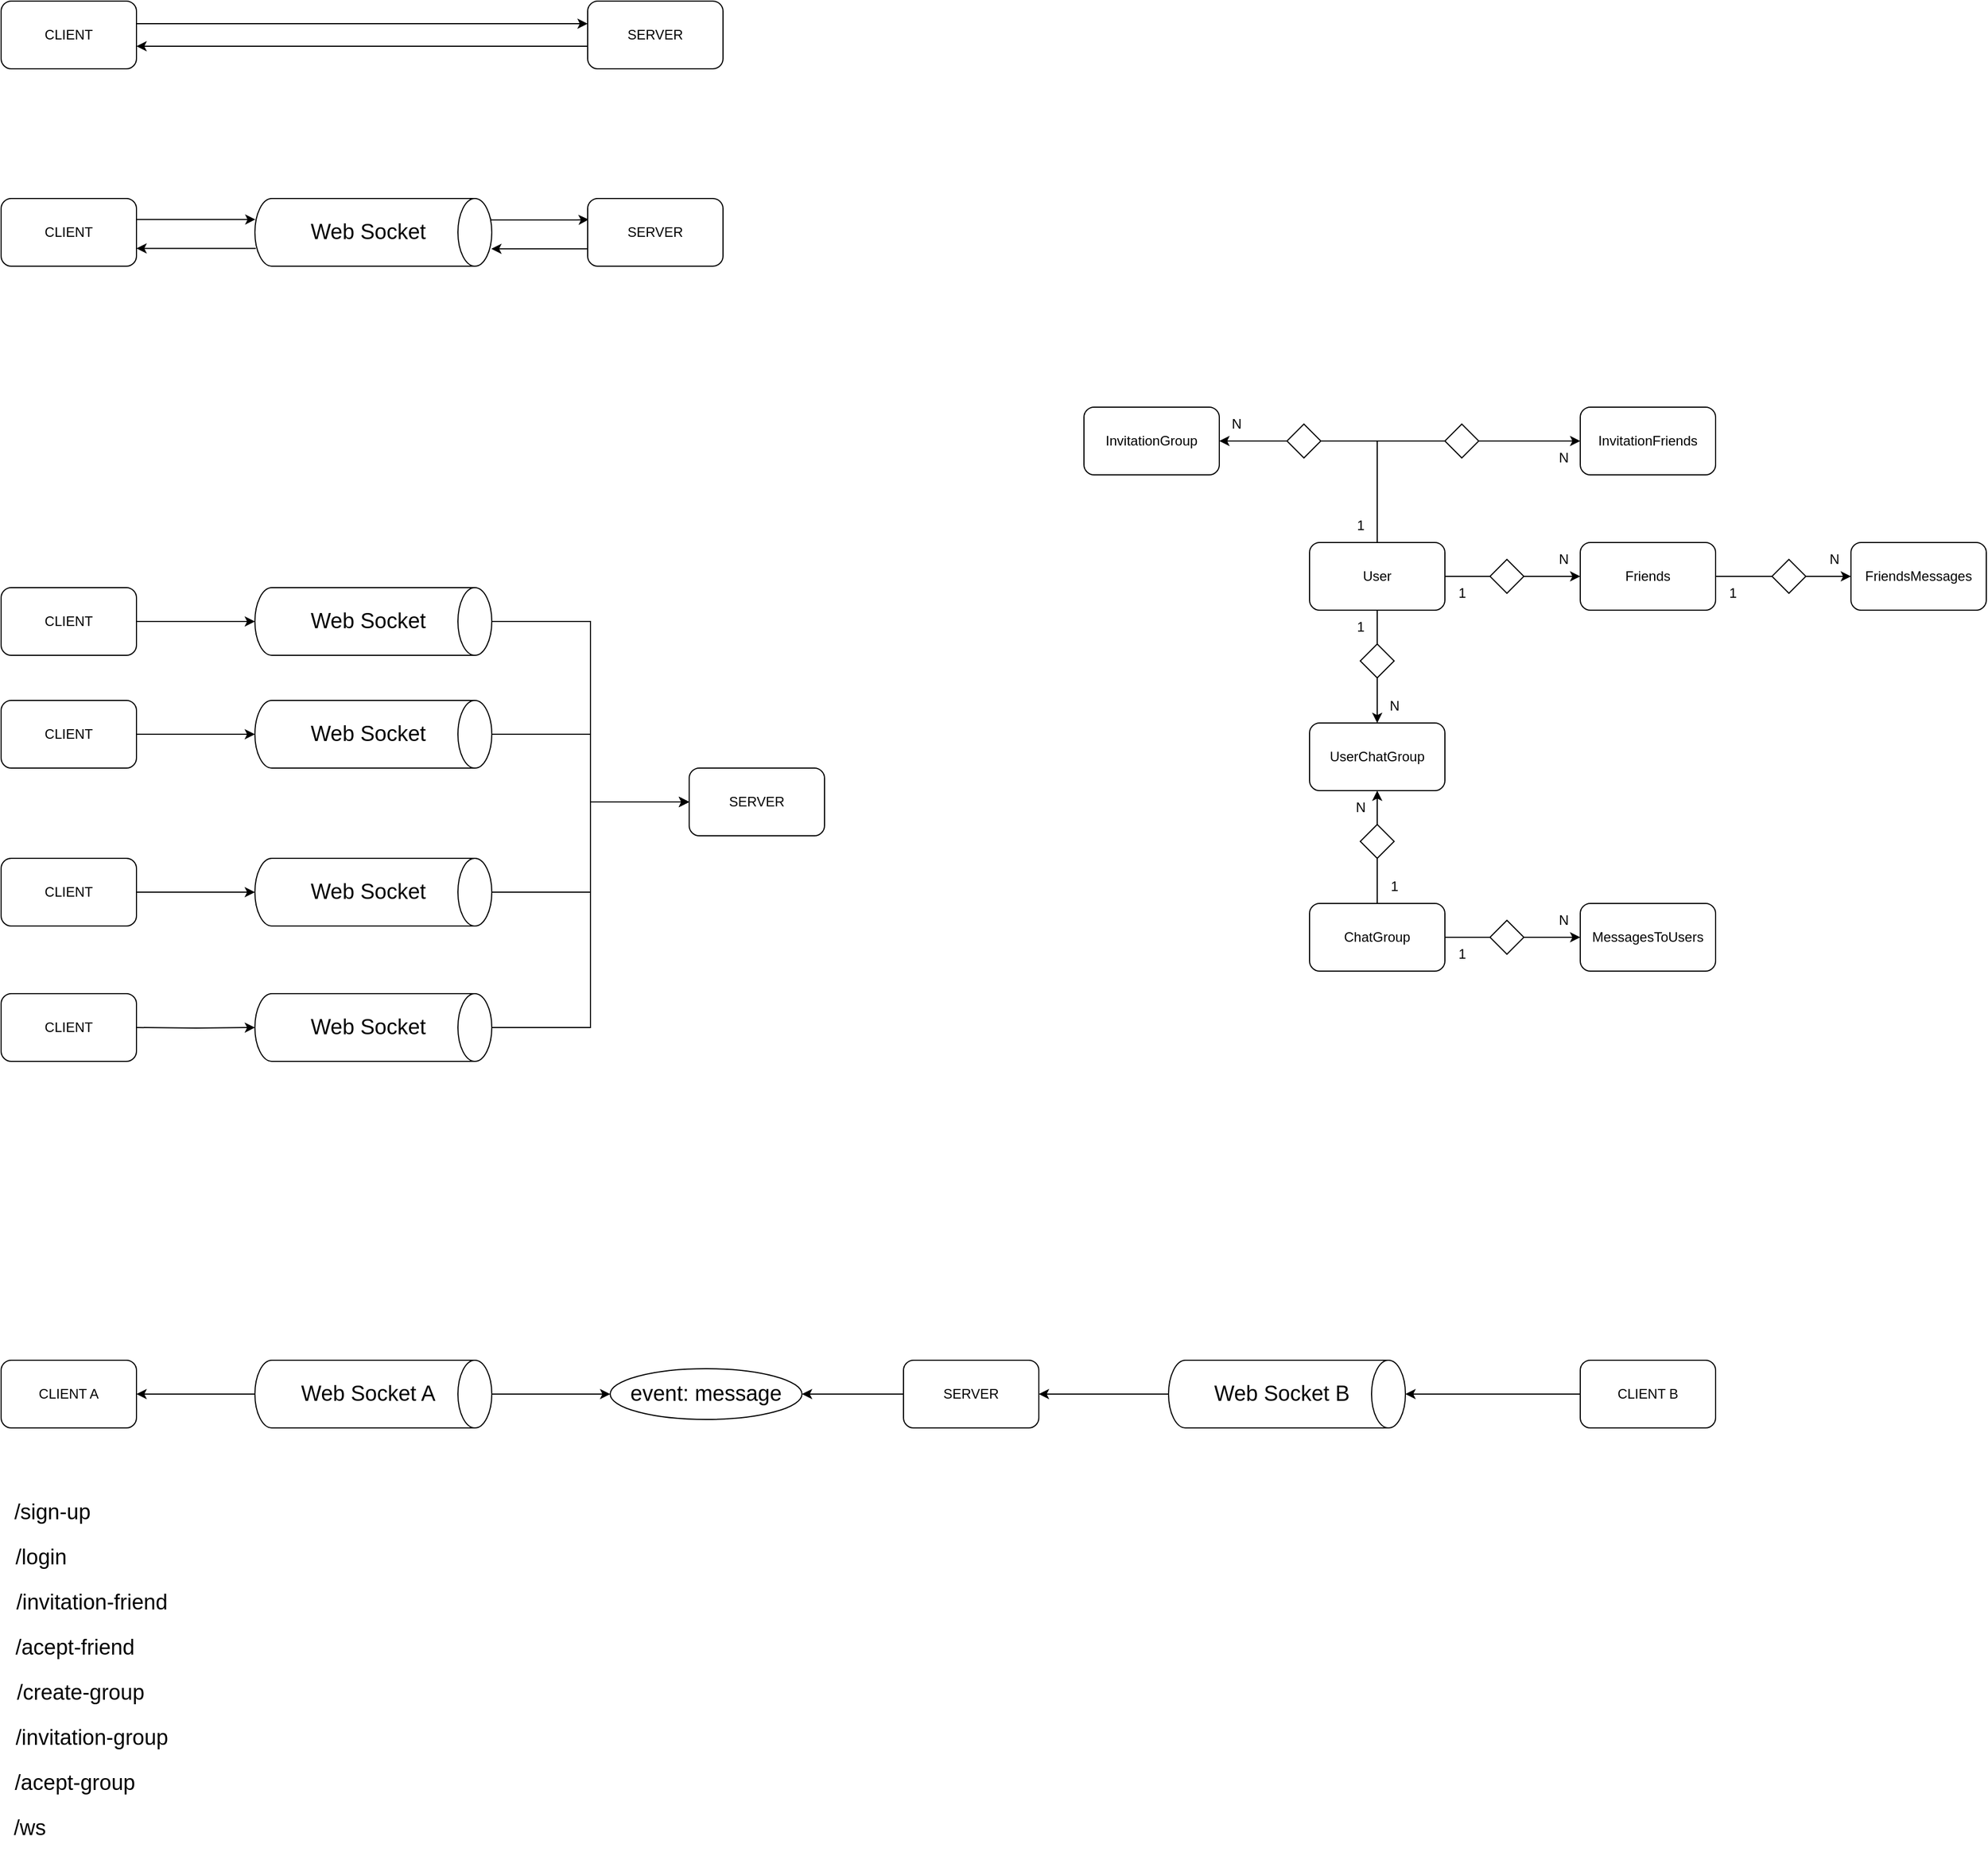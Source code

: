 <mxfile version="20.7.4" type="device"><diagram id="438spxiwu6CImemahI1L" name="Page-1"><mxGraphModel dx="810" dy="3769" grid="1" gridSize="10" guides="1" tooltips="1" connect="1" arrows="1" fold="1" page="1" pageScale="1" pageWidth="4681" pageHeight="3300" math="0" shadow="0"><root><mxCell id="0"/><mxCell id="1" parent="0"/><mxCell id="rB07dHT9BD8y6AnkQad8-7" style="edgeStyle=orthogonalEdgeStyle;rounded=0;orthogonalLoop=1;jettySize=auto;html=1;" parent="1" source="rB07dHT9BD8y6AnkQad8-1" target="rB07dHT9BD8y6AnkQad8-6" edge="1"><mxGeometry relative="1" as="geometry"/></mxCell><mxCell id="rB07dHT9BD8y6AnkQad8-1" value="CLIENT" style="rounded=1;whiteSpace=wrap;html=1;" parent="1" vertex="1"><mxGeometry x="120" y="120" width="120" height="60" as="geometry"/></mxCell><mxCell id="rB07dHT9BD8y6AnkQad8-2" value="SERVER" style="rounded=1;whiteSpace=wrap;html=1;" parent="1" vertex="1"><mxGeometry x="730" y="280" width="120" height="60" as="geometry"/></mxCell><mxCell id="rB07dHT9BD8y6AnkQad8-10" style="edgeStyle=orthogonalEdgeStyle;rounded=0;orthogonalLoop=1;jettySize=auto;html=1;" parent="1" source="rB07dHT9BD8y6AnkQad8-3" target="rB07dHT9BD8y6AnkQad8-9" edge="1"><mxGeometry relative="1" as="geometry"/></mxCell><mxCell id="rB07dHT9BD8y6AnkQad8-3" value="CLIENT" style="rounded=1;whiteSpace=wrap;html=1;" parent="1" vertex="1"><mxGeometry x="120" y="220" width="120" height="60" as="geometry"/></mxCell><mxCell id="rB07dHT9BD8y6AnkQad8-13" style="edgeStyle=orthogonalEdgeStyle;rounded=0;orthogonalLoop=1;jettySize=auto;html=1;" parent="1" source="rB07dHT9BD8y6AnkQad8-4" target="rB07dHT9BD8y6AnkQad8-12" edge="1"><mxGeometry relative="1" as="geometry"/></mxCell><mxCell id="rB07dHT9BD8y6AnkQad8-4" value="CLIENT" style="rounded=1;whiteSpace=wrap;html=1;" parent="1" vertex="1"><mxGeometry x="120" y="360" width="120" height="60" as="geometry"/></mxCell><mxCell id="rB07dHT9BD8y6AnkQad8-16" style="edgeStyle=orthogonalEdgeStyle;rounded=0;orthogonalLoop=1;jettySize=auto;html=1;" parent="1" target="rB07dHT9BD8y6AnkQad8-15" edge="1"><mxGeometry relative="1" as="geometry"><mxPoint x="240" y="510" as="sourcePoint"/></mxGeometry></mxCell><mxCell id="rB07dHT9BD8y6AnkQad8-8" style="edgeStyle=orthogonalEdgeStyle;rounded=0;orthogonalLoop=1;jettySize=auto;html=1;entryX=0;entryY=0.5;entryDx=0;entryDy=0;" parent="1" source="rB07dHT9BD8y6AnkQad8-6" target="rB07dHT9BD8y6AnkQad8-2" edge="1"><mxGeometry relative="1" as="geometry"/></mxCell><mxCell id="rB07dHT9BD8y6AnkQad8-6" value="" style="shape=cylinder3;whiteSpace=wrap;html=1;boundedLbl=1;backgroundOutline=1;size=15;rotation=90;" parent="1" vertex="1"><mxGeometry x="420" y="45" width="60" height="210" as="geometry"/></mxCell><mxCell id="rB07dHT9BD8y6AnkQad8-11" style="edgeStyle=orthogonalEdgeStyle;rounded=0;orthogonalLoop=1;jettySize=auto;html=1;" parent="1" source="rB07dHT9BD8y6AnkQad8-9" target="rB07dHT9BD8y6AnkQad8-2" edge="1"><mxGeometry relative="1" as="geometry"/></mxCell><mxCell id="rB07dHT9BD8y6AnkQad8-9" value="" style="shape=cylinder3;whiteSpace=wrap;html=1;boundedLbl=1;backgroundOutline=1;size=15;rotation=90;" parent="1" vertex="1"><mxGeometry x="420" y="145" width="60" height="210" as="geometry"/></mxCell><mxCell id="rB07dHT9BD8y6AnkQad8-14" style="edgeStyle=orthogonalEdgeStyle;rounded=0;orthogonalLoop=1;jettySize=auto;html=1;entryX=0;entryY=0.5;entryDx=0;entryDy=0;" parent="1" source="rB07dHT9BD8y6AnkQad8-12" target="rB07dHT9BD8y6AnkQad8-2" edge="1"><mxGeometry relative="1" as="geometry"/></mxCell><mxCell id="rB07dHT9BD8y6AnkQad8-12" value="" style="shape=cylinder3;whiteSpace=wrap;html=1;boundedLbl=1;backgroundOutline=1;size=15;rotation=90;" parent="1" vertex="1"><mxGeometry x="420" y="285" width="60" height="210" as="geometry"/></mxCell><mxCell id="rB07dHT9BD8y6AnkQad8-17" style="edgeStyle=orthogonalEdgeStyle;rounded=0;orthogonalLoop=1;jettySize=auto;html=1;entryX=0;entryY=0.5;entryDx=0;entryDy=0;" parent="1" source="rB07dHT9BD8y6AnkQad8-15" target="rB07dHT9BD8y6AnkQad8-2" edge="1"><mxGeometry relative="1" as="geometry"/></mxCell><mxCell id="rB07dHT9BD8y6AnkQad8-15" value="" style="shape=cylinder3;whiteSpace=wrap;html=1;boundedLbl=1;backgroundOutline=1;size=15;rotation=90;" parent="1" vertex="1"><mxGeometry x="420" y="405" width="60" height="210" as="geometry"/></mxCell><mxCell id="rB07dHT9BD8y6AnkQad8-22" style="edgeStyle=orthogonalEdgeStyle;rounded=0;orthogonalLoop=1;jettySize=auto;html=1;entryX=0.5;entryY=0;entryDx=0;entryDy=0;startArrow=none;" parent="1" source="rB07dHT9BD8y6AnkQad8-23" target="rB07dHT9BD8y6AnkQad8-21" edge="1"><mxGeometry relative="1" as="geometry"/></mxCell><mxCell id="rB07dHT9BD8y6AnkQad8-33" style="edgeStyle=orthogonalEdgeStyle;rounded=0;orthogonalLoop=1;jettySize=auto;html=1;entryX=0;entryY=0.5;entryDx=0;entryDy=0;" parent="1" source="rB07dHT9BD8y6AnkQad8-18" target="rB07dHT9BD8y6AnkQad8-32" edge="1"><mxGeometry relative="1" as="geometry"/></mxCell><mxCell id="rB07dHT9BD8y6AnkQad8-50" style="edgeStyle=orthogonalEdgeStyle;rounded=0;orthogonalLoop=1;jettySize=auto;html=1;entryX=0;entryY=0.5;entryDx=0;entryDy=0;startArrow=none;" parent="1" source="rB07dHT9BD8y6AnkQad8-51" target="rB07dHT9BD8y6AnkQad8-49" edge="1"><mxGeometry relative="1" as="geometry"><Array as="points"><mxPoint x="1340" y="-10"/></Array></mxGeometry></mxCell><mxCell id="rB07dHT9BD8y6AnkQad8-56" style="edgeStyle=orthogonalEdgeStyle;rounded=0;orthogonalLoop=1;jettySize=auto;html=1;entryX=1;entryY=0.5;entryDx=0;entryDy=0;startArrow=none;" parent="1" source="rB07dHT9BD8y6AnkQad8-57" target="rB07dHT9BD8y6AnkQad8-55" edge="1"><mxGeometry relative="1" as="geometry"><Array as="points"/></mxGeometry></mxCell><mxCell id="rB07dHT9BD8y6AnkQad8-18" value="User" style="rounded=1;whiteSpace=wrap;html=1;" parent="1" vertex="1"><mxGeometry x="1280" y="80" width="120" height="60" as="geometry"/></mxCell><mxCell id="rB07dHT9BD8y6AnkQad8-27" style="edgeStyle=orthogonalEdgeStyle;rounded=0;orthogonalLoop=1;jettySize=auto;html=1;entryX=0.5;entryY=1;entryDx=0;entryDy=0;startArrow=none;" parent="1" source="rB07dHT9BD8y6AnkQad8-29" target="rB07dHT9BD8y6AnkQad8-21" edge="1"><mxGeometry relative="1" as="geometry"/></mxCell><mxCell id="rB07dHT9BD8y6AnkQad8-38" style="edgeStyle=orthogonalEdgeStyle;rounded=0;orthogonalLoop=1;jettySize=auto;html=1;startArrow=none;" parent="1" source="rB07dHT9BD8y6AnkQad8-39" target="rB07dHT9BD8y6AnkQad8-37" edge="1"><mxGeometry relative="1" as="geometry"/></mxCell><mxCell id="rB07dHT9BD8y6AnkQad8-19" value="ChatGroup" style="rounded=1;whiteSpace=wrap;html=1;" parent="1" vertex="1"><mxGeometry x="1280" y="400" width="120" height="60" as="geometry"/></mxCell><mxCell id="rB07dHT9BD8y6AnkQad8-21" value="UserChatGroup" style="rounded=1;whiteSpace=wrap;html=1;" parent="1" vertex="1"><mxGeometry x="1280" y="240" width="120" height="60" as="geometry"/></mxCell><mxCell id="rB07dHT9BD8y6AnkQad8-23" value="" style="rhombus;whiteSpace=wrap;html=1;" parent="1" vertex="1"><mxGeometry x="1325" y="170" width="30" height="30" as="geometry"/></mxCell><mxCell id="rB07dHT9BD8y6AnkQad8-24" value="" style="edgeStyle=orthogonalEdgeStyle;rounded=0;orthogonalLoop=1;jettySize=auto;html=1;entryX=0.5;entryY=0;entryDx=0;entryDy=0;endArrow=none;" parent="1" source="rB07dHT9BD8y6AnkQad8-18" target="rB07dHT9BD8y6AnkQad8-23" edge="1"><mxGeometry relative="1" as="geometry"><mxPoint x="1340" y="140" as="sourcePoint"/><mxPoint x="1340" y="240" as="targetPoint"/></mxGeometry></mxCell><mxCell id="rB07dHT9BD8y6AnkQad8-25" value="N" style="text;html=1;align=center;verticalAlign=middle;resizable=0;points=[];autosize=1;strokeColor=none;fillColor=none;" parent="1" vertex="1"><mxGeometry x="1340" y="210" width="30" height="30" as="geometry"/></mxCell><mxCell id="rB07dHT9BD8y6AnkQad8-26" value="1" style="text;html=1;align=center;verticalAlign=middle;resizable=0;points=[];autosize=1;strokeColor=none;fillColor=none;" parent="1" vertex="1"><mxGeometry x="1310" y="140" width="30" height="30" as="geometry"/></mxCell><mxCell id="rB07dHT9BD8y6AnkQad8-28" value="N" style="text;html=1;align=center;verticalAlign=middle;resizable=0;points=[];autosize=1;strokeColor=none;fillColor=none;" parent="1" vertex="1"><mxGeometry x="1310" y="300" width="30" height="30" as="geometry"/></mxCell><mxCell id="rB07dHT9BD8y6AnkQad8-29" value="" style="rhombus;whiteSpace=wrap;html=1;" parent="1" vertex="1"><mxGeometry x="1325" y="330" width="30" height="30" as="geometry"/></mxCell><mxCell id="rB07dHT9BD8y6AnkQad8-30" value="" style="edgeStyle=orthogonalEdgeStyle;rounded=0;orthogonalLoop=1;jettySize=auto;html=1;entryX=0.5;entryY=1;entryDx=0;entryDy=0;endArrow=none;" parent="1" source="rB07dHT9BD8y6AnkQad8-19" target="rB07dHT9BD8y6AnkQad8-29" edge="1"><mxGeometry relative="1" as="geometry"><mxPoint x="1340" y="400" as="sourcePoint"/><mxPoint x="1340" y="300" as="targetPoint"/></mxGeometry></mxCell><mxCell id="rB07dHT9BD8y6AnkQad8-31" value="1" style="text;html=1;align=center;verticalAlign=middle;resizable=0;points=[];autosize=1;strokeColor=none;fillColor=none;" parent="1" vertex="1"><mxGeometry x="1340" y="370" width="30" height="30" as="geometry"/></mxCell><mxCell id="rB07dHT9BD8y6AnkQad8-44" style="edgeStyle=orthogonalEdgeStyle;rounded=0;orthogonalLoop=1;jettySize=auto;html=1;startArrow=none;" parent="1" source="rB07dHT9BD8y6AnkQad8-45" target="rB07dHT9BD8y6AnkQad8-43" edge="1"><mxGeometry relative="1" as="geometry"/></mxCell><mxCell id="rB07dHT9BD8y6AnkQad8-32" value="Friends" style="rounded=1;whiteSpace=wrap;html=1;" parent="1" vertex="1"><mxGeometry x="1520" y="80" width="120" height="60" as="geometry"/></mxCell><mxCell id="rB07dHT9BD8y6AnkQad8-34" value="" style="rhombus;whiteSpace=wrap;html=1;" parent="1" vertex="1"><mxGeometry x="1440" y="95" width="30" height="30" as="geometry"/></mxCell><mxCell id="rB07dHT9BD8y6AnkQad8-35" value="N" style="text;html=1;align=center;verticalAlign=middle;resizable=0;points=[];autosize=1;strokeColor=none;fillColor=none;" parent="1" vertex="1"><mxGeometry x="1490" y="80" width="30" height="30" as="geometry"/></mxCell><mxCell id="rB07dHT9BD8y6AnkQad8-36" value="1" style="text;html=1;align=center;verticalAlign=middle;resizable=0;points=[];autosize=1;strokeColor=none;fillColor=none;" parent="1" vertex="1"><mxGeometry x="1400" y="110" width="30" height="30" as="geometry"/></mxCell><mxCell id="rB07dHT9BD8y6AnkQad8-37" value="MessagesToUsers" style="rounded=1;whiteSpace=wrap;html=1;" parent="1" vertex="1"><mxGeometry x="1520" y="400" width="120" height="60" as="geometry"/></mxCell><mxCell id="rB07dHT9BD8y6AnkQad8-39" value="" style="rhombus;whiteSpace=wrap;html=1;" parent="1" vertex="1"><mxGeometry x="1440" y="415" width="30" height="30" as="geometry"/></mxCell><mxCell id="rB07dHT9BD8y6AnkQad8-40" value="" style="edgeStyle=orthogonalEdgeStyle;rounded=0;orthogonalLoop=1;jettySize=auto;html=1;endArrow=none;" parent="1" source="rB07dHT9BD8y6AnkQad8-19" target="rB07dHT9BD8y6AnkQad8-39" edge="1"><mxGeometry relative="1" as="geometry"><mxPoint x="1400" y="430" as="sourcePoint"/><mxPoint x="1520" y="430" as="targetPoint"/></mxGeometry></mxCell><mxCell id="rB07dHT9BD8y6AnkQad8-41" value="1" style="text;html=1;align=center;verticalAlign=middle;resizable=0;points=[];autosize=1;strokeColor=none;fillColor=none;" parent="1" vertex="1"><mxGeometry x="1400" y="430" width="30" height="30" as="geometry"/></mxCell><mxCell id="rB07dHT9BD8y6AnkQad8-42" value="N" style="text;html=1;align=center;verticalAlign=middle;resizable=0;points=[];autosize=1;strokeColor=none;fillColor=none;" parent="1" vertex="1"><mxGeometry x="1490" y="400" width="30" height="30" as="geometry"/></mxCell><mxCell id="rB07dHT9BD8y6AnkQad8-43" value="FriendsMessages" style="rounded=1;whiteSpace=wrap;html=1;" parent="1" vertex="1"><mxGeometry x="1760" y="80" width="120" height="60" as="geometry"/></mxCell><mxCell id="rB07dHT9BD8y6AnkQad8-45" value="" style="rhombus;whiteSpace=wrap;html=1;" parent="1" vertex="1"><mxGeometry x="1690" y="95" width="30" height="30" as="geometry"/></mxCell><mxCell id="rB07dHT9BD8y6AnkQad8-46" value="" style="edgeStyle=orthogonalEdgeStyle;rounded=0;orthogonalLoop=1;jettySize=auto;html=1;endArrow=none;" parent="1" source="rB07dHT9BD8y6AnkQad8-32" target="rB07dHT9BD8y6AnkQad8-45" edge="1"><mxGeometry relative="1" as="geometry"><mxPoint x="1640" y="110" as="sourcePoint"/><mxPoint x="1720" y="110" as="targetPoint"/></mxGeometry></mxCell><mxCell id="rB07dHT9BD8y6AnkQad8-47" value="N" style="text;html=1;align=center;verticalAlign=middle;resizable=0;points=[];autosize=1;strokeColor=none;fillColor=none;" parent="1" vertex="1"><mxGeometry x="1730" y="80" width="30" height="30" as="geometry"/></mxCell><mxCell id="rB07dHT9BD8y6AnkQad8-48" value="1" style="text;html=1;align=center;verticalAlign=middle;resizable=0;points=[];autosize=1;strokeColor=none;fillColor=none;" parent="1" vertex="1"><mxGeometry x="1640" y="110" width="30" height="30" as="geometry"/></mxCell><mxCell id="rB07dHT9BD8y6AnkQad8-49" value="InvitationFriends" style="rounded=1;whiteSpace=wrap;html=1;" parent="1" vertex="1"><mxGeometry x="1520" y="-40" width="120" height="60" as="geometry"/></mxCell><mxCell id="rB07dHT9BD8y6AnkQad8-51" value="" style="rhombus;whiteSpace=wrap;html=1;" parent="1" vertex="1"><mxGeometry x="1400" y="-25" width="30" height="30" as="geometry"/></mxCell><mxCell id="rB07dHT9BD8y6AnkQad8-52" value="" style="edgeStyle=orthogonalEdgeStyle;rounded=0;orthogonalLoop=1;jettySize=auto;html=1;entryX=0;entryY=0.5;entryDx=0;entryDy=0;endArrow=none;" parent="1" source="rB07dHT9BD8y6AnkQad8-18" target="rB07dHT9BD8y6AnkQad8-51" edge="1"><mxGeometry relative="1" as="geometry"><mxPoint x="1340" y="80" as="sourcePoint"/><mxPoint x="1520" y="-10" as="targetPoint"/><Array as="points"/></mxGeometry></mxCell><mxCell id="rB07dHT9BD8y6AnkQad8-53" value="N" style="text;html=1;align=center;verticalAlign=middle;resizable=0;points=[];autosize=1;strokeColor=none;fillColor=none;" parent="1" vertex="1"><mxGeometry x="1490" y="-10" width="30" height="30" as="geometry"/></mxCell><mxCell id="rB07dHT9BD8y6AnkQad8-54" value="1" style="text;html=1;align=center;verticalAlign=middle;resizable=0;points=[];autosize=1;strokeColor=none;fillColor=none;" parent="1" vertex="1"><mxGeometry x="1310" y="50" width="30" height="30" as="geometry"/></mxCell><mxCell id="rB07dHT9BD8y6AnkQad8-55" value="InvitationGroup" style="rounded=1;whiteSpace=wrap;html=1;" parent="1" vertex="1"><mxGeometry x="1080" y="-40" width="120" height="60" as="geometry"/></mxCell><mxCell id="rB07dHT9BD8y6AnkQad8-57" value="" style="rhombus;whiteSpace=wrap;html=1;" parent="1" vertex="1"><mxGeometry x="1260" y="-25" width="30" height="30" as="geometry"/></mxCell><mxCell id="rB07dHT9BD8y6AnkQad8-58" value="" style="edgeStyle=orthogonalEdgeStyle;rounded=0;orthogonalLoop=1;jettySize=auto;html=1;entryX=1;entryY=0.5;entryDx=0;entryDy=0;endArrow=none;" parent="1" source="rB07dHT9BD8y6AnkQad8-18" target="rB07dHT9BD8y6AnkQad8-57" edge="1"><mxGeometry relative="1" as="geometry"><mxPoint x="1340.067" y="80" as="sourcePoint"/><mxPoint x="1200" y="-10" as="targetPoint"/><Array as="points"><mxPoint x="1340" y="-10"/></Array></mxGeometry></mxCell><mxCell id="rB07dHT9BD8y6AnkQad8-59" value="N" style="text;html=1;align=center;verticalAlign=middle;resizable=0;points=[];autosize=1;strokeColor=none;fillColor=none;" parent="1" vertex="1"><mxGeometry x="1200" y="-40" width="30" height="30" as="geometry"/></mxCell><mxCell id="rB07dHT9BD8y6AnkQad8-60" value="Web Socket" style="text;html=1;align=center;verticalAlign=middle;resizable=0;points=[];autosize=1;strokeColor=none;fillColor=none;fontSize=19;" parent="1" vertex="1"><mxGeometry x="380" y="130" width="130" height="40" as="geometry"/></mxCell><mxCell id="rB07dHT9BD8y6AnkQad8-61" value="Web Socket" style="text;html=1;align=center;verticalAlign=middle;resizable=0;points=[];autosize=1;strokeColor=none;fillColor=none;fontSize=19;" parent="1" vertex="1"><mxGeometry x="380" y="230" width="130" height="40" as="geometry"/></mxCell><mxCell id="rB07dHT9BD8y6AnkQad8-62" value="Web Socket" style="text;html=1;align=center;verticalAlign=middle;resizable=0;points=[];autosize=1;strokeColor=none;fillColor=none;fontSize=19;" parent="1" vertex="1"><mxGeometry x="380" y="370" width="130" height="40" as="geometry"/></mxCell><mxCell id="rB07dHT9BD8y6AnkQad8-63" value="Web Socket" style="text;html=1;align=center;verticalAlign=middle;resizable=0;points=[];autosize=1;strokeColor=none;fillColor=none;fontSize=19;" parent="1" vertex="1"><mxGeometry x="380" y="490" width="130" height="40" as="geometry"/></mxCell><mxCell id="rB07dHT9BD8y6AnkQad8-68" style="edgeStyle=orthogonalEdgeStyle;rounded=0;orthogonalLoop=1;jettySize=auto;html=1;entryX=0;entryY=0.5;entryDx=0;entryDy=0;fontSize=19;" parent="1" source="rB07dHT9BD8y6AnkQad8-64" target="rB07dHT9BD8y6AnkQad8-67" edge="1"><mxGeometry relative="1" as="geometry"/></mxCell><mxCell id="rB07dHT9BD8y6AnkQad8-78" style="edgeStyle=orthogonalEdgeStyle;rounded=0;orthogonalLoop=1;jettySize=auto;html=1;fontSize=19;" parent="1" source="rB07dHT9BD8y6AnkQad8-64" target="rB07dHT9BD8y6AnkQad8-72" edge="1"><mxGeometry relative="1" as="geometry"/></mxCell><mxCell id="rB07dHT9BD8y6AnkQad8-64" value="" style="shape=cylinder3;whiteSpace=wrap;html=1;boundedLbl=1;backgroundOutline=1;size=15;rotation=90;" parent="1" vertex="1"><mxGeometry x="420" y="730" width="60" height="210" as="geometry"/></mxCell><mxCell id="rB07dHT9BD8y6AnkQad8-65" value="Web Socket A" style="text;html=1;align=center;verticalAlign=middle;resizable=0;points=[];autosize=1;strokeColor=none;fillColor=none;fontSize=19;" parent="1" vertex="1"><mxGeometry x="375" y="815" width="140" height="40" as="geometry"/></mxCell><mxCell id="rB07dHT9BD8y6AnkQad8-77" style="edgeStyle=orthogonalEdgeStyle;rounded=0;orthogonalLoop=1;jettySize=auto;html=1;fontSize=19;" parent="1" source="rB07dHT9BD8y6AnkQad8-66" target="rB07dHT9BD8y6AnkQad8-67" edge="1"><mxGeometry relative="1" as="geometry"/></mxCell><mxCell id="rB07dHT9BD8y6AnkQad8-66" value="SERVER" style="rounded=1;whiteSpace=wrap;html=1;" parent="1" vertex="1"><mxGeometry x="920" y="805" width="120" height="60" as="geometry"/></mxCell><mxCell id="rB07dHT9BD8y6AnkQad8-67" value="event: message" style="ellipse;whiteSpace=wrap;html=1;fontSize=19;" parent="1" vertex="1"><mxGeometry x="660" y="812.5" width="170" height="45" as="geometry"/></mxCell><mxCell id="rB07dHT9BD8y6AnkQad8-76" style="edgeStyle=orthogonalEdgeStyle;rounded=0;orthogonalLoop=1;jettySize=auto;html=1;entryX=1;entryY=0.5;entryDx=0;entryDy=0;fontSize=19;" parent="1" source="rB07dHT9BD8y6AnkQad8-69" target="rB07dHT9BD8y6AnkQad8-66" edge="1"><mxGeometry relative="1" as="geometry"/></mxCell><mxCell id="rB07dHT9BD8y6AnkQad8-69" value="" style="shape=cylinder3;whiteSpace=wrap;html=1;boundedLbl=1;backgroundOutline=1;size=15;rotation=90;" parent="1" vertex="1"><mxGeometry x="1230" y="730" width="60" height="210" as="geometry"/></mxCell><mxCell id="rB07dHT9BD8y6AnkQad8-70" value="Web Socket B" style="text;html=1;align=center;verticalAlign=middle;resizable=0;points=[];autosize=1;strokeColor=none;fillColor=none;fontSize=19;" parent="1" vertex="1"><mxGeometry x="1185" y="815" width="140" height="40" as="geometry"/></mxCell><mxCell id="rB07dHT9BD8y6AnkQad8-71" value="CLIENT" style="rounded=1;whiteSpace=wrap;html=1;" parent="1" vertex="1"><mxGeometry x="120" y="480" width="120" height="60" as="geometry"/></mxCell><mxCell id="rB07dHT9BD8y6AnkQad8-72" value="CLIENT A" style="rounded=1;whiteSpace=wrap;html=1;" parent="1" vertex="1"><mxGeometry x="120" y="805" width="120" height="60" as="geometry"/></mxCell><mxCell id="rB07dHT9BD8y6AnkQad8-75" style="edgeStyle=orthogonalEdgeStyle;rounded=0;orthogonalLoop=1;jettySize=auto;html=1;entryX=0.5;entryY=0;entryDx=0;entryDy=0;entryPerimeter=0;fontSize=19;" parent="1" source="rB07dHT9BD8y6AnkQad8-74" target="rB07dHT9BD8y6AnkQad8-69" edge="1"><mxGeometry relative="1" as="geometry"/></mxCell><mxCell id="rB07dHT9BD8y6AnkQad8-74" value="CLIENT B" style="rounded=1;whiteSpace=wrap;html=1;" parent="1" vertex="1"><mxGeometry x="1520" y="805" width="120" height="60" as="geometry"/></mxCell><mxCell id="rB07dHT9BD8y6AnkQad8-79" value="/sign-up" style="text;html=1;align=center;verticalAlign=middle;resizable=0;points=[];autosize=1;strokeColor=none;fillColor=none;fontSize=19;" parent="1" vertex="1"><mxGeometry x="120" y="920" width="90" height="40" as="geometry"/></mxCell><mxCell id="rB07dHT9BD8y6AnkQad8-80" value="/login" style="text;html=1;align=center;verticalAlign=middle;resizable=0;points=[];autosize=1;strokeColor=none;fillColor=none;fontSize=19;" parent="1" vertex="1"><mxGeometry x="120" y="960" width="70" height="40" as="geometry"/></mxCell><mxCell id="rB07dHT9BD8y6AnkQad8-81" value="/create-group" style="text;html=1;align=center;verticalAlign=middle;resizable=0;points=[];autosize=1;strokeColor=none;fillColor=none;fontSize=19;" parent="1" vertex="1"><mxGeometry x="120" y="1080" width="140" height="40" as="geometry"/></mxCell><mxCell id="rB07dHT9BD8y6AnkQad8-82" value="/invitation-friend" style="text;html=1;align=center;verticalAlign=middle;resizable=0;points=[];autosize=1;strokeColor=none;fillColor=none;fontSize=19;" parent="1" vertex="1"><mxGeometry x="120" y="1000" width="160" height="40" as="geometry"/></mxCell><mxCell id="rB07dHT9BD8y6AnkQad8-83" value="/invitation-group" style="text;html=1;align=center;verticalAlign=middle;resizable=0;points=[];autosize=1;strokeColor=none;fillColor=none;fontSize=19;" parent="1" vertex="1"><mxGeometry x="120" y="1120" width="160" height="40" as="geometry"/></mxCell><mxCell id="rB07dHT9BD8y6AnkQad8-84" value="/acept-friend" style="text;html=1;align=center;verticalAlign=middle;resizable=0;points=[];autosize=1;strokeColor=none;fillColor=none;fontSize=19;" parent="1" vertex="1"><mxGeometry x="120" y="1040" width="130" height="40" as="geometry"/></mxCell><mxCell id="rB07dHT9BD8y6AnkQad8-85" value="/acept-group" style="text;html=1;align=center;verticalAlign=middle;resizable=0;points=[];autosize=1;strokeColor=none;fillColor=none;fontSize=19;" parent="1" vertex="1"><mxGeometry x="120" y="1160" width="130" height="40" as="geometry"/></mxCell><mxCell id="rB07dHT9BD8y6AnkQad8-86" value="/ws" style="text;html=1;align=center;verticalAlign=middle;resizable=0;points=[];autosize=1;strokeColor=none;fillColor=none;fontSize=19;" parent="1" vertex="1"><mxGeometry x="120" y="1200" width="50" height="40" as="geometry"/></mxCell><mxCell id="6scQknUai6qNKE-7BnCL-6" style="edgeStyle=orthogonalEdgeStyle;rounded=0;orthogonalLoop=1;jettySize=auto;html=1;entryX=0.31;entryY=0.998;entryDx=0;entryDy=0;entryPerimeter=0;" edge="1" parent="1" source="6scQknUai6qNKE-7BnCL-2" target="6scQknUai6qNKE-7BnCL-3"><mxGeometry relative="1" as="geometry"><Array as="points"><mxPoint x="293" y="-206"/></Array></mxGeometry></mxCell><mxCell id="6scQknUai6qNKE-7BnCL-2" value="CLIENT" style="rounded=1;whiteSpace=wrap;html=1;" vertex="1" parent="1"><mxGeometry x="120" y="-225" width="120" height="60" as="geometry"/></mxCell><mxCell id="6scQknUai6qNKE-7BnCL-7" style="edgeStyle=orthogonalEdgeStyle;rounded=0;orthogonalLoop=1;jettySize=auto;html=1;exitX=0.737;exitY=0.996;exitDx=0;exitDy=0;exitPerimeter=0;" edge="1" parent="1" source="6scQknUai6qNKE-7BnCL-3" target="6scQknUai6qNKE-7BnCL-2"><mxGeometry relative="1" as="geometry"><Array as="points"><mxPoint x="270" y="-180"/><mxPoint x="270" y="-180"/></Array></mxGeometry></mxCell><mxCell id="6scQknUai6qNKE-7BnCL-8" style="edgeStyle=orthogonalEdgeStyle;rounded=0;orthogonalLoop=1;jettySize=auto;html=1;entryX=0.008;entryY=0.31;entryDx=0;entryDy=0;entryPerimeter=0;exitX=0.283;exitY=0.006;exitDx=0;exitDy=0;exitPerimeter=0;" edge="1" parent="1" source="6scQknUai6qNKE-7BnCL-3" target="6scQknUai6qNKE-7BnCL-5"><mxGeometry relative="1" as="geometry"><Array as="points"><mxPoint x="554" y="-206"/><mxPoint x="630" y="-206"/></Array></mxGeometry></mxCell><mxCell id="6scQknUai6qNKE-7BnCL-3" value="" style="shape=cylinder3;whiteSpace=wrap;html=1;boundedLbl=1;backgroundOutline=1;size=15;rotation=90;" vertex="1" parent="1"><mxGeometry x="420" y="-300" width="60" height="210" as="geometry"/></mxCell><mxCell id="6scQknUai6qNKE-7BnCL-4" value="Web Socket" style="text;html=1;align=center;verticalAlign=middle;resizable=0;points=[];autosize=1;strokeColor=none;fillColor=none;fontSize=19;" vertex="1" parent="1"><mxGeometry x="380" y="-215" width="130" height="40" as="geometry"/></mxCell><mxCell id="6scQknUai6qNKE-7BnCL-9" style="edgeStyle=orthogonalEdgeStyle;rounded=0;orthogonalLoop=1;jettySize=auto;html=1;entryX=0.743;entryY=0.002;entryDx=0;entryDy=0;entryPerimeter=0;" edge="1" parent="1" source="6scQknUai6qNKE-7BnCL-5" target="6scQknUai6qNKE-7BnCL-3"><mxGeometry relative="1" as="geometry"><Array as="points"><mxPoint x="598" y="-180"/></Array></mxGeometry></mxCell><mxCell id="6scQknUai6qNKE-7BnCL-5" value="SERVER" style="rounded=1;whiteSpace=wrap;html=1;" vertex="1" parent="1"><mxGeometry x="640" y="-225" width="120" height="60" as="geometry"/></mxCell><mxCell id="6scQknUai6qNKE-7BnCL-12" style="edgeStyle=orthogonalEdgeStyle;rounded=0;orthogonalLoop=1;jettySize=auto;html=1;" edge="1" parent="1" source="6scQknUai6qNKE-7BnCL-10" target="6scQknUai6qNKE-7BnCL-11"><mxGeometry relative="1" as="geometry"><Array as="points"><mxPoint x="440" y="-380"/><mxPoint x="440" y="-380"/></Array></mxGeometry></mxCell><mxCell id="6scQknUai6qNKE-7BnCL-10" value="CLIENT" style="rounded=1;whiteSpace=wrap;html=1;" vertex="1" parent="1"><mxGeometry x="120" y="-400" width="120" height="60" as="geometry"/></mxCell><mxCell id="6scQknUai6qNKE-7BnCL-13" style="edgeStyle=orthogonalEdgeStyle;rounded=0;orthogonalLoop=1;jettySize=auto;html=1;" edge="1" parent="1" source="6scQknUai6qNKE-7BnCL-11" target="6scQknUai6qNKE-7BnCL-10"><mxGeometry relative="1" as="geometry"><Array as="points"><mxPoint x="430" y="-360"/><mxPoint x="430" y="-360"/></Array></mxGeometry></mxCell><mxCell id="6scQknUai6qNKE-7BnCL-11" value="SERVER" style="rounded=1;whiteSpace=wrap;html=1;" vertex="1" parent="1"><mxGeometry x="640" y="-400" width="120" height="60" as="geometry"/></mxCell></root></mxGraphModel></diagram></mxfile>